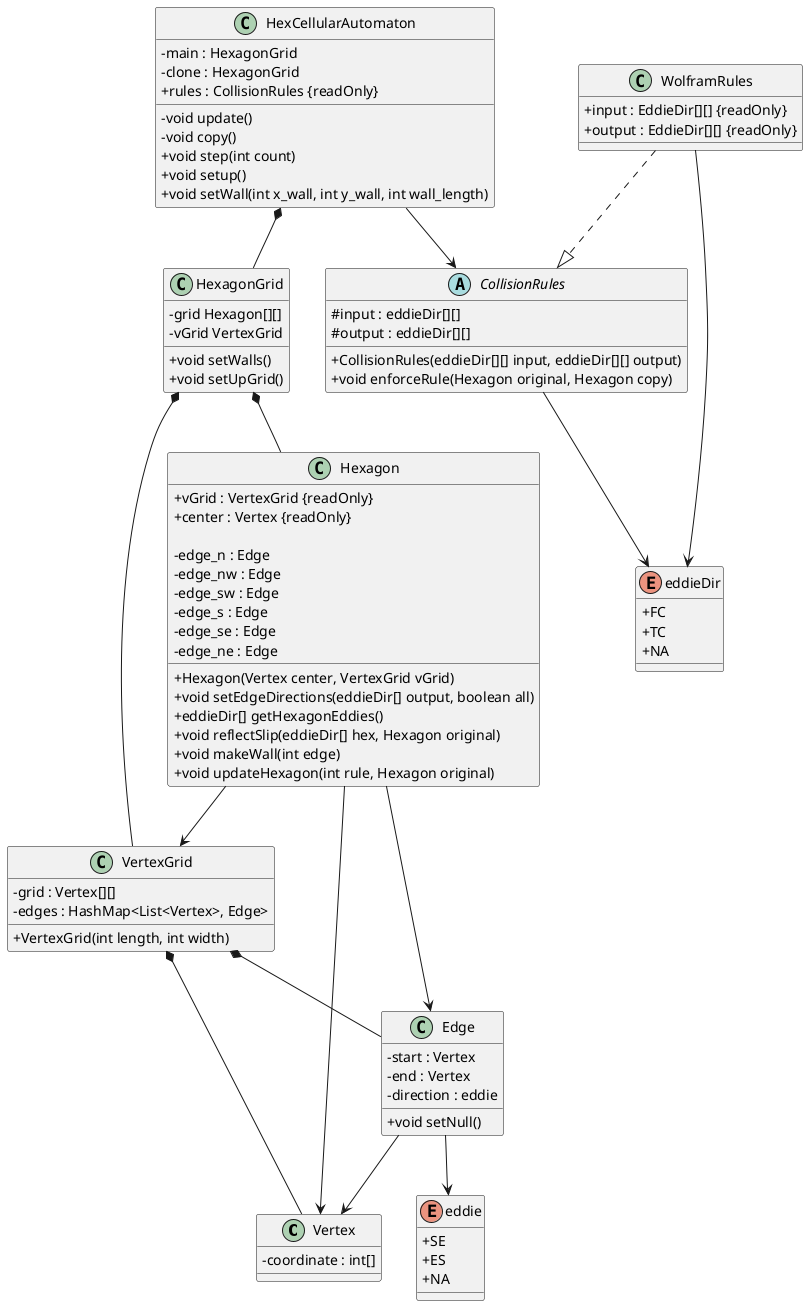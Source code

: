 @startuml
skinparam classAttributeIconSize 0

class Vertex {
  - coordinate : int[]
}

enum eddie{
    + SE
    + ES
    + NA
}

class Edge {
  - start : Vertex
  - end : Vertex
  - direction : eddie
  + void setNull()
}

class VertexGrid {
  - grid : Vertex[][]
  - edges : HashMap<List<Vertex>, Edge>
  + VertexGrid(int length, int width)
}

enum eddieDir{
    + FC
    + TC
    + NA
}

class Hexagon {
    + vGrid : VertexGrid {readOnly}
    + center : Vertex {readOnly}

    - edge_n : Edge
    - edge_nw : Edge
    - edge_sw : Edge
    - edge_s : Edge
    - edge_se : Edge
    - edge_ne : Edge

    + Hexagon(Vertex center, VertexGrid vGrid)
'    - void setEdgeDirection(Edge e, eddieDir dir)
'    + boolean hasDirection(int edge)
    + void setEdgeDirections(eddieDir[] output, boolean all)
'    + void setDirection(int edge, eddieDir dir)
    + eddieDir[] getHexagonEddies()
    + void reflectSlip(eddieDir[] hex, Hexagon original)
    + void makeWall(int edge)
    + void updateHexagon(int rule, Hexagon original)
}

class HexagonGrid {
    - grid Hexagon[][]
    - vGrid VertexGrid
    + void setWalls()
    + void setUpGrid()
}

class WolframRules{
    + input : EddieDir[][] {readOnly}
    + output : EddieDir[][] {readOnly}
}
abstract class CollisionRules{
    # input : eddieDir[][]
    # output : eddieDir[][]
    + CollisionRules(eddieDir[][] input, eddieDir[][] output)
    + void enforceRule(Hexagon original, Hexagon copy)
}

class HexCellularAutomaton{
    - main : HexagonGrid
    - clone : HexagonGrid
    + rules : CollisionRules {readOnly}
    - void update()
    - void copy()
    + void step(int count)
    + void setup()
    + void setWall(int x_wall, int y_wall, int wall_length)
}

Edge --> Vertex

Edge --> eddie

WolframRules ..|> CollisionRules
CollisionRules --> eddieDir
WolframRules --> eddieDir

VertexGrid *-- Edge
VertexGrid *-- Vertex

Hexagon --> VertexGrid
Hexagon --> Vertex
Hexagon --> Edge

HexagonGrid *-- Hexagon
HexagonGrid *-- VertexGrid

HexCellularAutomaton *-- HexagonGrid
HexCellularAutomaton --> CollisionRules

@enduml
